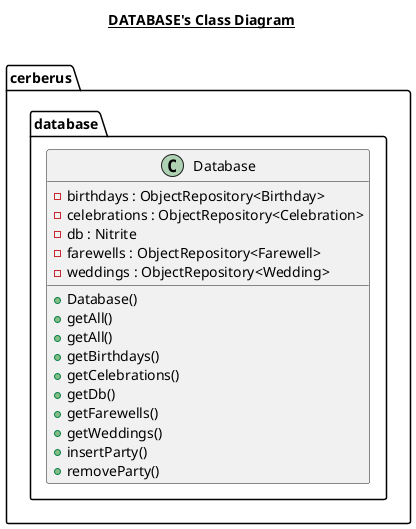 @startuml

title __DATABASE's Class Diagram__\n

  namespace cerberus {
    namespace database {
      class cerberus.database.Database {
          - birthdays : ObjectRepository<Birthday>
          - celebrations : ObjectRepository<Celebration>
          - db : Nitrite
          - farewells : ObjectRepository<Farewell>
          - weddings : ObjectRepository<Wedding>
          + Database()
          + getAll()
          + getAll()
          + getBirthdays()
          + getCelebrations()
          + getDb()
          + getFarewells()
          + getWeddings()
          + insertParty()
          + removeParty()
      }
    }
  }
  





@enduml
